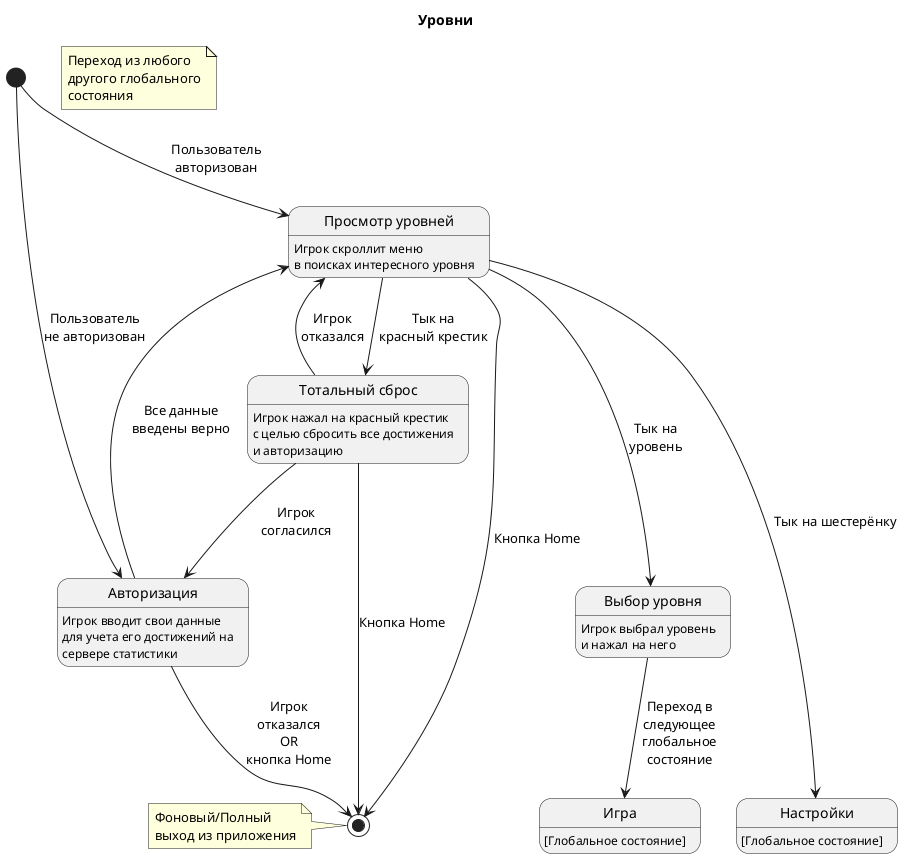 @startuml

title Уровни

note "Переход из любого\nдругого глобального\nсостояния" as n

[*] --> auth: Пользователь\nне авторизован
[*] --> levels: Пользователь\nавторизован

levels --> reset: Тык на\nкрасный крестик
levels ---> choice: \n\nТык на\nуровень
levels ----> settings: Тык на шестерёнку
levels --> [*]: \n\nКнопка Home

reset --> auth: Игрок\nсогласился
reset -up-> levels: Игрок\nотказался
reset --> [*]: Кнопка Home

auth -up-> levels: Все данные\nвведены верно
auth --> [*]: Игрок\nотказался\nOR\nкнопка Home

note left
  Фоновый/Полный
  выход из приложения
end note

choice --> play: Переход в\nследующее\nглобальное\nсостояние

state auth as "Авторизация": Игрок вводит свои данные\nдля учета его достижений на\nсервере статистики
state reset as "Тотальный сброс": Игрок нажал на красный крестик\nc целью сбросить все достижения\nи авторизацию
state levels as "Просмотр уровней": Игрок скроллит меню\nв поисках интересного уровня
state choice as "Выбор уровня": Игрок выбрал уровень\nи нажал на него
state play as "Игра": [Глобальное состояние]
state settings as "Настройки": [Глобальное состояние]

@enduml